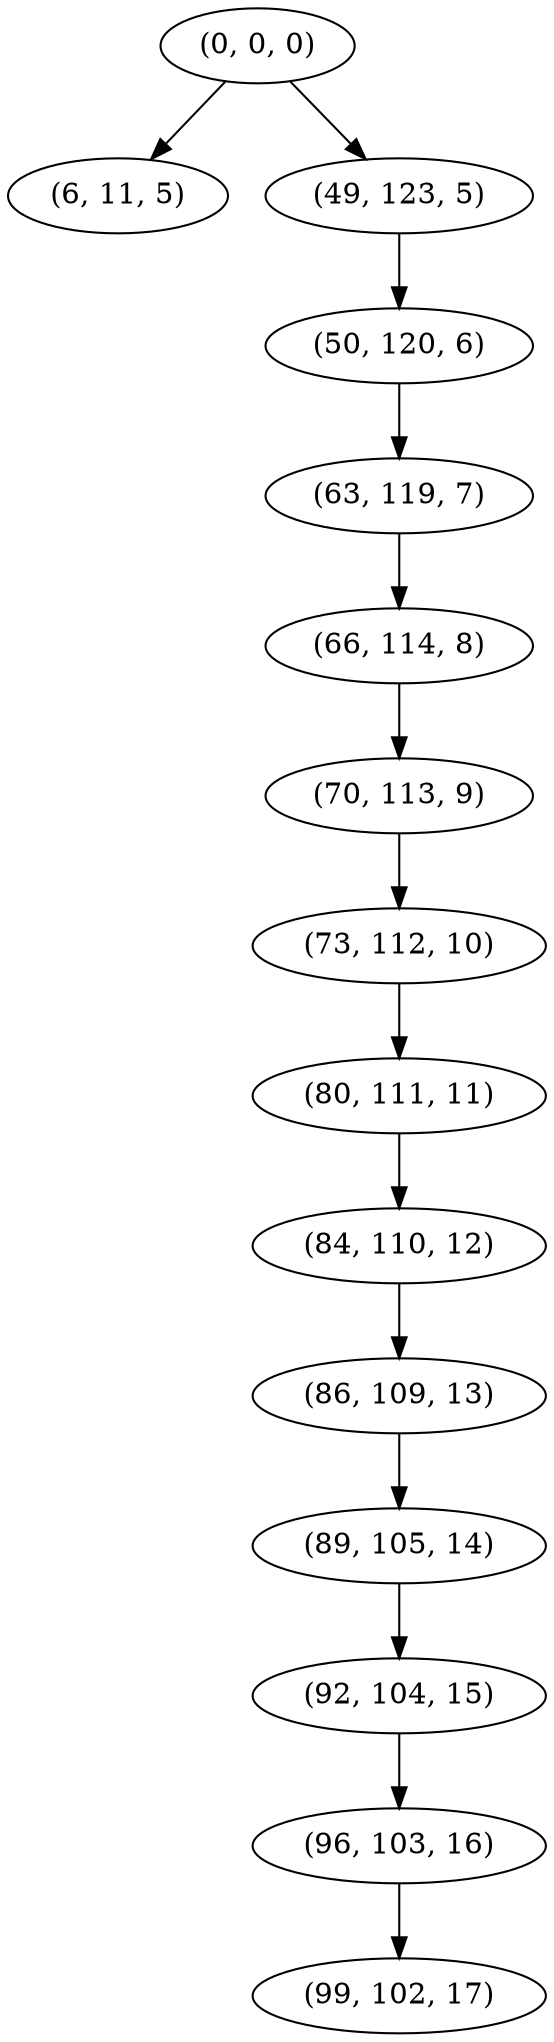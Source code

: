digraph tree {
    "(0, 0, 0)";
    "(6, 11, 5)";
    "(49, 123, 5)";
    "(50, 120, 6)";
    "(63, 119, 7)";
    "(66, 114, 8)";
    "(70, 113, 9)";
    "(73, 112, 10)";
    "(80, 111, 11)";
    "(84, 110, 12)";
    "(86, 109, 13)";
    "(89, 105, 14)";
    "(92, 104, 15)";
    "(96, 103, 16)";
    "(99, 102, 17)";
    "(0, 0, 0)" -> "(6, 11, 5)";
    "(0, 0, 0)" -> "(49, 123, 5)";
    "(49, 123, 5)" -> "(50, 120, 6)";
    "(50, 120, 6)" -> "(63, 119, 7)";
    "(63, 119, 7)" -> "(66, 114, 8)";
    "(66, 114, 8)" -> "(70, 113, 9)";
    "(70, 113, 9)" -> "(73, 112, 10)";
    "(73, 112, 10)" -> "(80, 111, 11)";
    "(80, 111, 11)" -> "(84, 110, 12)";
    "(84, 110, 12)" -> "(86, 109, 13)";
    "(86, 109, 13)" -> "(89, 105, 14)";
    "(89, 105, 14)" -> "(92, 104, 15)";
    "(92, 104, 15)" -> "(96, 103, 16)";
    "(96, 103, 16)" -> "(99, 102, 17)";
}
